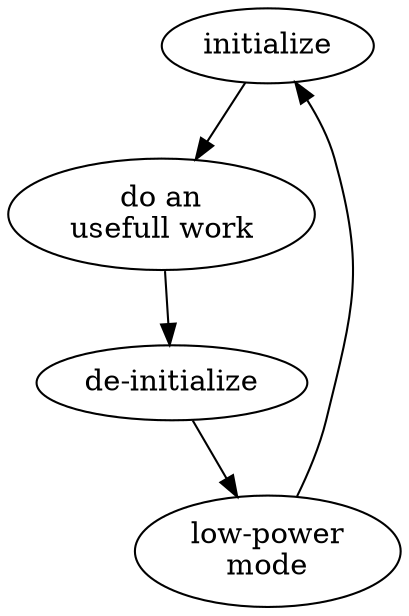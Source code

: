  digraph graphname {
     
 {
 
    "initialize" ->"do an\nusefull work";
    "de-initialize" -> "low-power\nmode"
    "low-power\nmode" ->"initialize";
    "do an\nusefull work" -> "de-initialize"
 
  } 

 }
